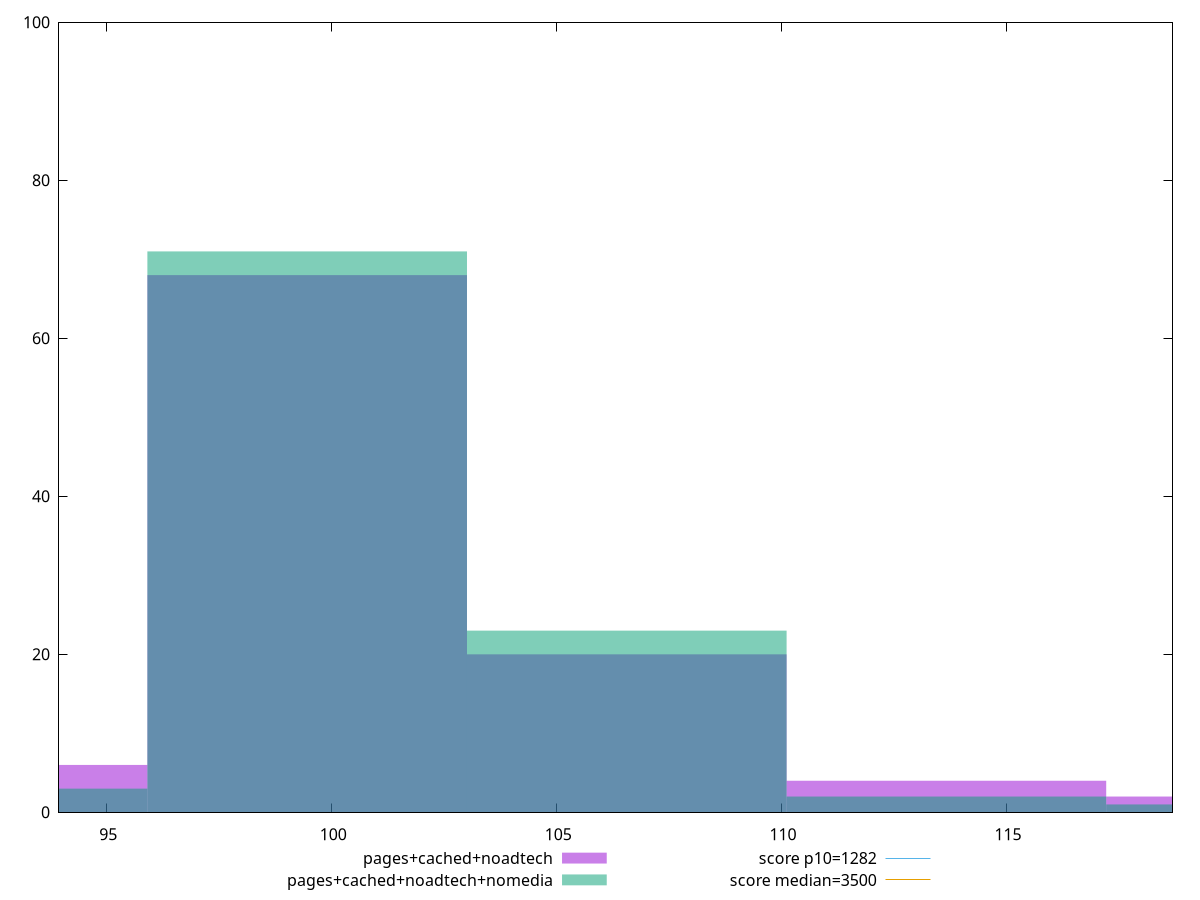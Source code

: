 reset

$pagesCachedNoadtech <<EOF
99.46481072609383 68
106.56944006367196 20
92.3601813885157 6
113.6740694012501 4
120.77869873882823 2
EOF

$pagesCachedNoadtechNomedia <<EOF
113.6740694012501 2
106.56944006367196 23
99.46481072609383 71
92.3601813885157 3
120.77869873882823 1
EOF

set key outside below
set boxwidth 7.104629337578131
set xrange [93.94800000000002:118.69999999999999]
set yrange [0:100]
set trange [0:100]
set style fill transparent solid 0.5 noborder

set parametric
set terminal svg size 640, 500 enhanced background rgb 'white'
set output "report_00018_2021-02-10T15-25-16.877Z/bootup-time/comparison/histogram/2_vs_3.svg"

plot $pagesCachedNoadtech title "pages+cached+noadtech" with boxes, \
     $pagesCachedNoadtechNomedia title "pages+cached+noadtech+nomedia" with boxes, \
     1282,t title "score p10=1282", \
     3500,t title "score median=3500"

reset
